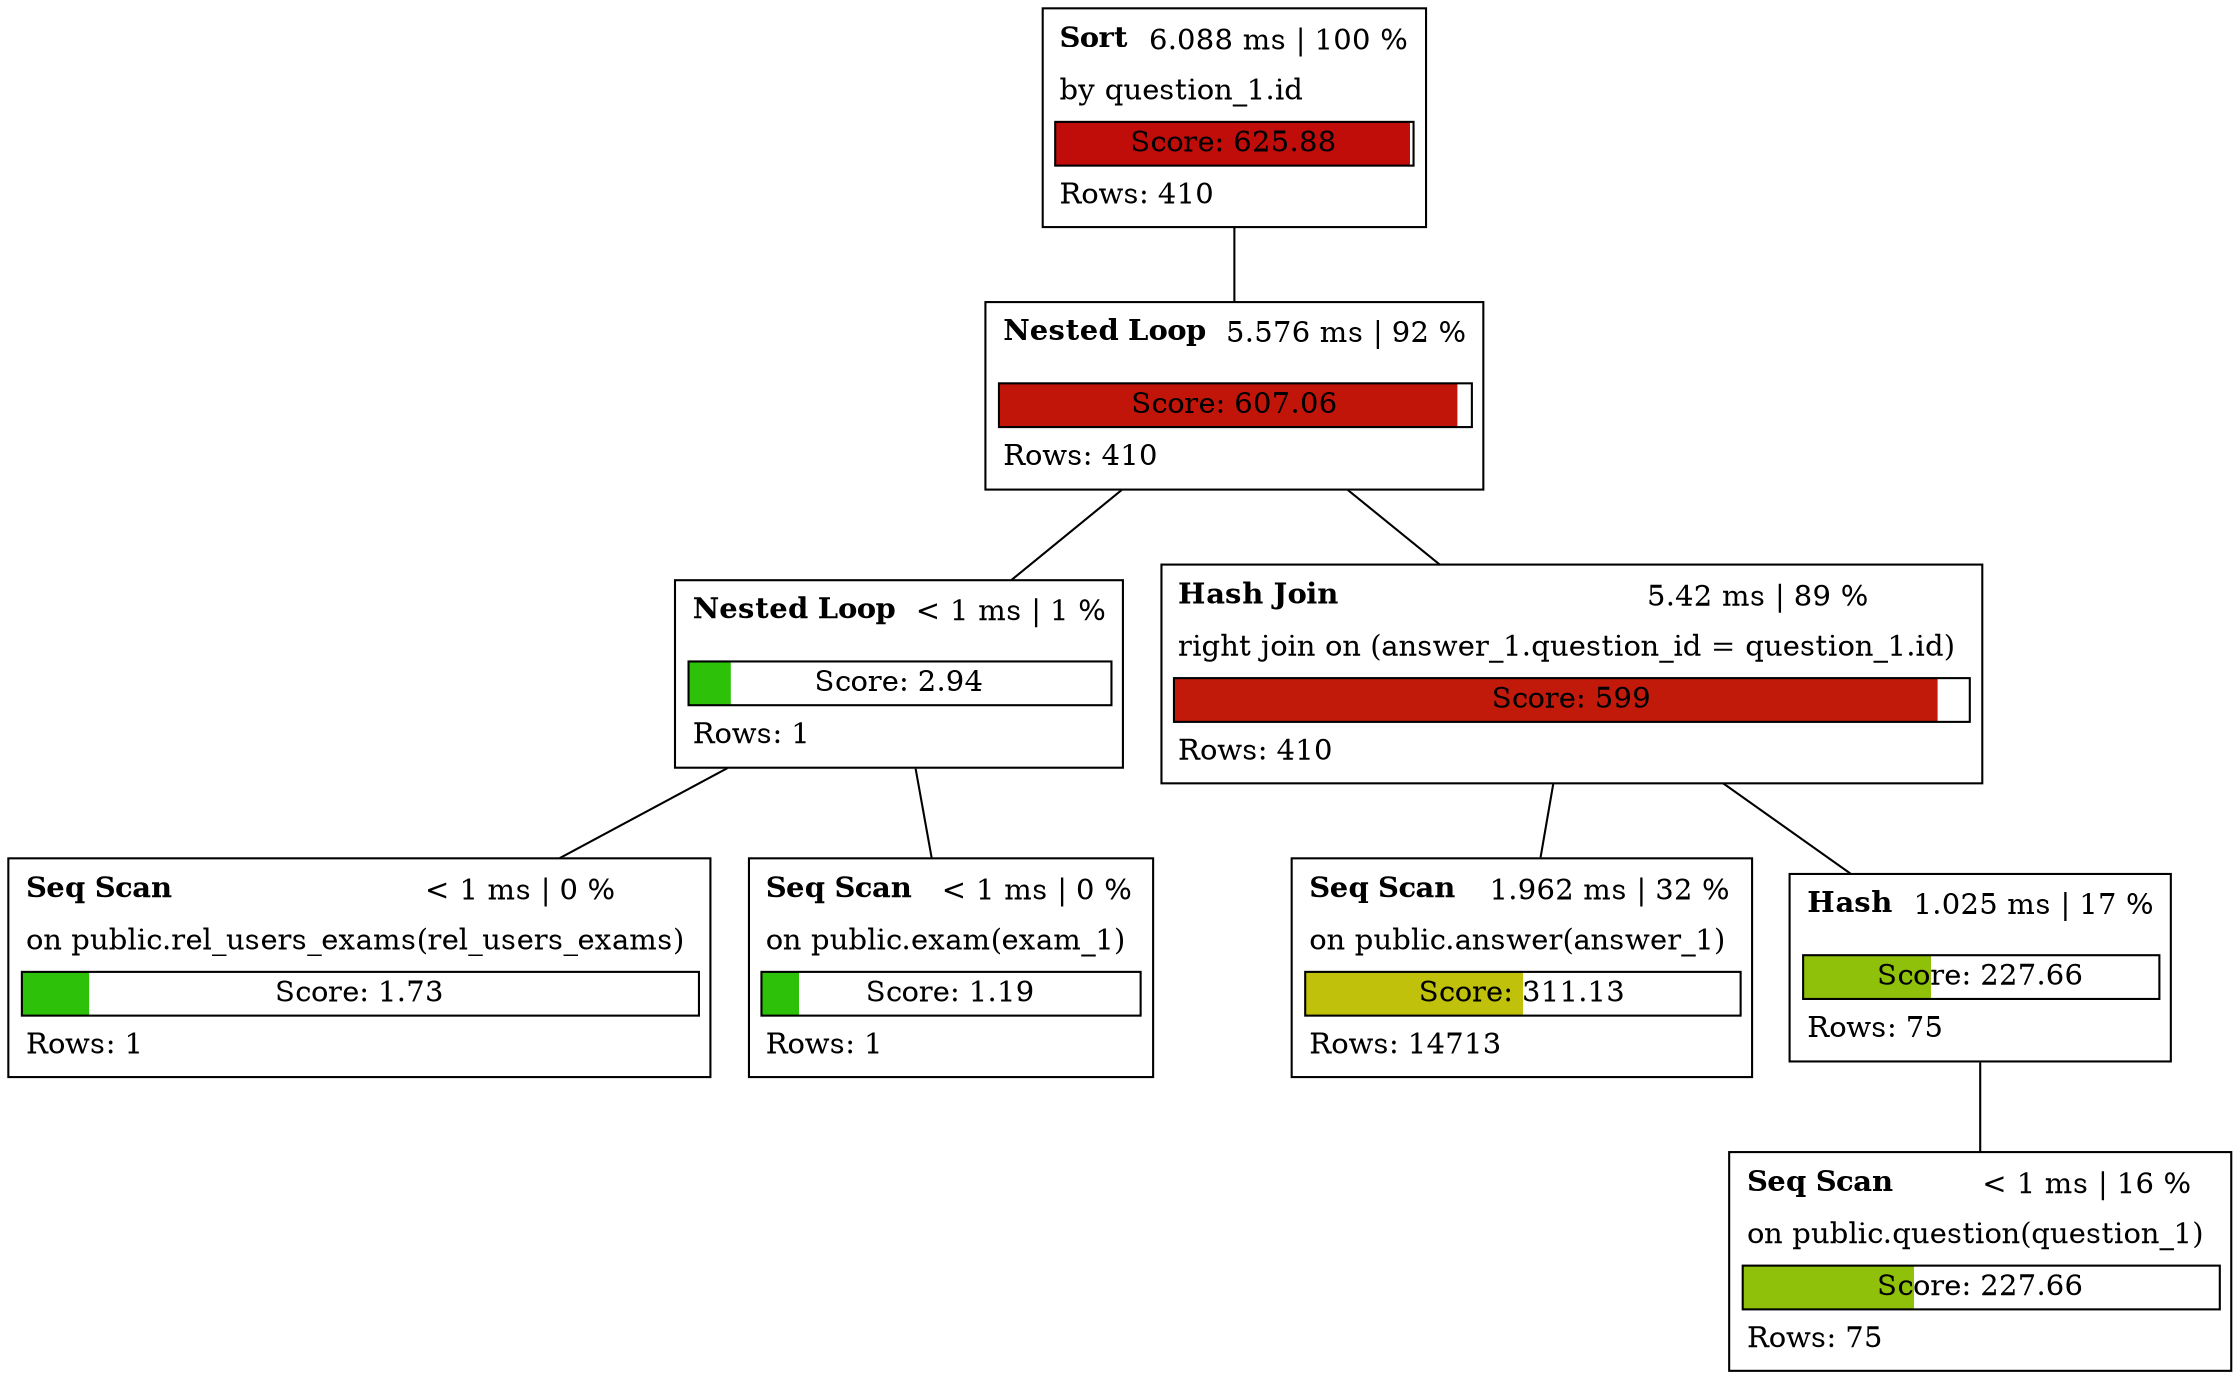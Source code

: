 
graph "" {
    node[shape=plain,style=rounded];

    
node0[
    label=<
    <table cellborder="0" cellspacing="5">
        <tr><td align="left"><b>Sort</b></td><td>6.088 ms | 100 %</td></tr>
        <tr><td colspan="2" align="left">by question_1.id</td></tr>
        <tr><td colspan="2" border="1" bgcolor="#c10d0a;0.99:white">Score: 625.88</td></tr>
        <tr><td colspan="2" align="left">Rows: 410</td></tr>
    </table>
>
];


node1[
    label=<
    <table cellborder="0" cellspacing="5">
        <tr><td align="left"><b>Nested Loop</b></td><td>5.576 ms | 92 %</td></tr>
        <tr><td colspan="2" align="left"></td></tr>
        <tr><td colspan="2" border="1" bgcolor="#c1150a;0.97:white">Score: 607.06</td></tr>
        <tr><td colspan="2" align="left">Rows: 410</td></tr>
    </table>
>
];


node2[
    label=<
    <table cellborder="0" cellspacing="5">
        <tr><td align="left"><b>Nested Loop</b></td><td>&lt; 1 ms | 1 %</td></tr>
        <tr><td colspan="2" align="left"></td></tr>
        <tr><td colspan="2" border="1" bgcolor="#2ec10a;0.10:white">Score: 2.94</td></tr>
        <tr><td colspan="2" align="left">Rows: 1</td></tr>
    </table>
>
];


node3[
    label=<
    <table cellborder="0" cellspacing="5">
        <tr><td align="left"><b>Seq Scan</b></td><td>&lt; 1 ms | 0 %</td></tr>
        <tr><td colspan="2" align="left">on public.rel_users_exams(rel_users_exams)</td></tr>
        <tr><td colspan="2" border="1" bgcolor="#2ec10a;0.10:white">Score: 1.73</td></tr>
        <tr><td colspan="2" align="left">Rows: 1</td></tr>
    </table>
>
];

node2 -- node3

node4[
    label=<
    <table cellborder="0" cellspacing="5">
        <tr><td align="left"><b>Seq Scan</b></td><td>&lt; 1 ms | 0 %</td></tr>
        <tr><td colspan="2" align="left">on public.exam(exam_1)</td></tr>
        <tr><td colspan="2" border="1" bgcolor="#2ec10a;0.10:white">Score: 1.19</td></tr>
        <tr><td colspan="2" align="left">Rows: 1</td></tr>
    </table>
>
];

node2 -- node4
node1 -- node2

node5[
    label=<
    <table cellborder="0" cellspacing="5">
        <tr><td align="left"><b>Hash Join</b></td><td>5.42 ms | 89 %</td></tr>
        <tr><td colspan="2" align="left">right join on (answer_1.question_id = question_1.id)</td></tr>
        <tr><td colspan="2" border="1" bgcolor="#c1190a;0.96:white">Score: 599</td></tr>
        <tr><td colspan="2" align="left">Rows: 410</td></tr>
    </table>
>
];


node6[
    label=<
    <table cellborder="0" cellspacing="5">
        <tr><td align="left"><b>Seq Scan</b></td><td>1.962 ms | 32 %</td></tr>
        <tr><td colspan="2" align="left">on public.answer(answer_1)</td></tr>
        <tr><td colspan="2" border="1" bgcolor="#c0c10a;0.50:white">Score: 311.13</td></tr>
        <tr><td colspan="2" align="left">Rows: 14713</td></tr>
    </table>
>
];

node5 -- node6

node7[
    label=<
    <table cellborder="0" cellspacing="5">
        <tr><td align="left"><b>Hash</b></td><td>1.025 ms | 17 %</td></tr>
        <tr><td colspan="2" align="left"></td></tr>
        <tr><td colspan="2" border="1" bgcolor="#8fc10a;0.36:white">Score: 227.66</td></tr>
        <tr><td colspan="2" align="left">Rows: 75</td></tr>
    </table>
>
];


node8[
    label=<
    <table cellborder="0" cellspacing="5">
        <tr><td align="left"><b>Seq Scan</b></td><td>&lt; 1 ms | 16 %</td></tr>
        <tr><td colspan="2" align="left">on public.question(question_1)</td></tr>
        <tr><td colspan="2" border="1" bgcolor="#8fc10a;0.36:white">Score: 227.66</td></tr>
        <tr><td colspan="2" align="left">Rows: 75</td></tr>
    </table>
>
];

node7 -- node8
node5 -- node7
node1 -- node5
node0 -- node1

}
